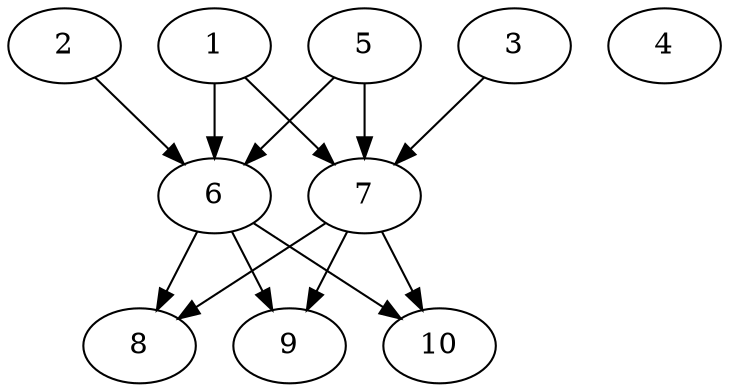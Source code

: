 // DAG automatically generated by daggen at Thu Oct  3 13:58:04 2019
// ./daggen --dot -n 10 --ccr 0.3 --fat 0.7 --regular 0.5 --density 0.7 --mindata 5242880 --maxdata 52428800 
digraph G {
  1 [size="139704320", alpha="0.18", expect_size="41911296"] 
  1 -> 6 [size ="41911296"]
  1 -> 7 [size ="41911296"]
  2 [size="97129813", alpha="0.15", expect_size="29138944"] 
  2 -> 6 [size ="29138944"]
  3 [size="164078933", alpha="0.10", expect_size="49223680"] 
  3 -> 7 [size ="49223680"]
  4 [size="149189973", alpha="0.04", expect_size="44756992"] 
  5 [size="43960320", alpha="0.01", expect_size="13188096"] 
  5 -> 6 [size ="13188096"]
  5 -> 7 [size ="13188096"]
  6 [size="142960640", alpha="0.01", expect_size="42888192"] 
  6 -> 8 [size ="42888192"]
  6 -> 9 [size ="42888192"]
  6 -> 10 [size ="42888192"]
  7 [size="164560213", alpha="0.05", expect_size="49368064"] 
  7 -> 8 [size ="49368064"]
  7 -> 9 [size ="49368064"]
  7 -> 10 [size ="49368064"]
  8 [size="51722240", alpha="0.13", expect_size="15516672"] 
  9 [size="147592533", alpha="0.18", expect_size="44277760"] 
  10 [size="36355413", alpha="0.20", expect_size="10906624"] 
}
